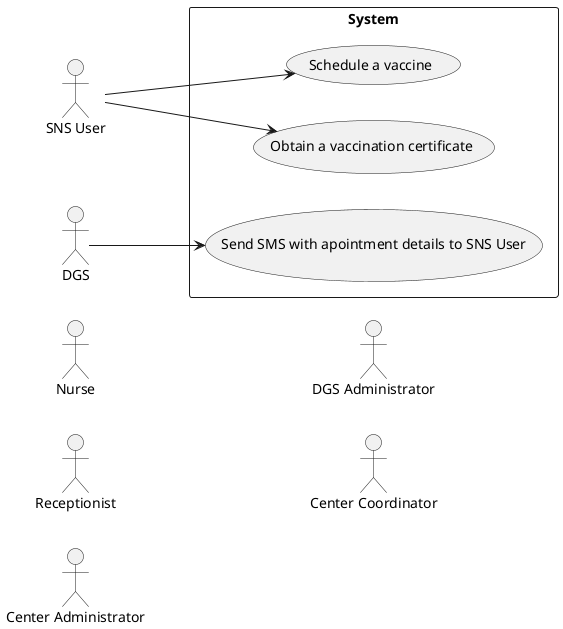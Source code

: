 @startuml UCD

left to right direction

actor "SNS User" as user
actor "Nurse" as nurse
actor "Receptionist" as recept
actor "Center Administrator" as cadmin
actor "DGS Administrator" as dgsadmin
actor "Center Coordinator" as coordinator
actor "DGS" as dgs

rectangle System {
  usecase "Schedule a vaccine" as UC1
  usecase "Obtain a vaccination certificate" as UC2
  usecase "Send SMS with apointment details to SNS User" as UC3
}

user --> UC1
user --> UC2
dgs --> UC3

@enduml

